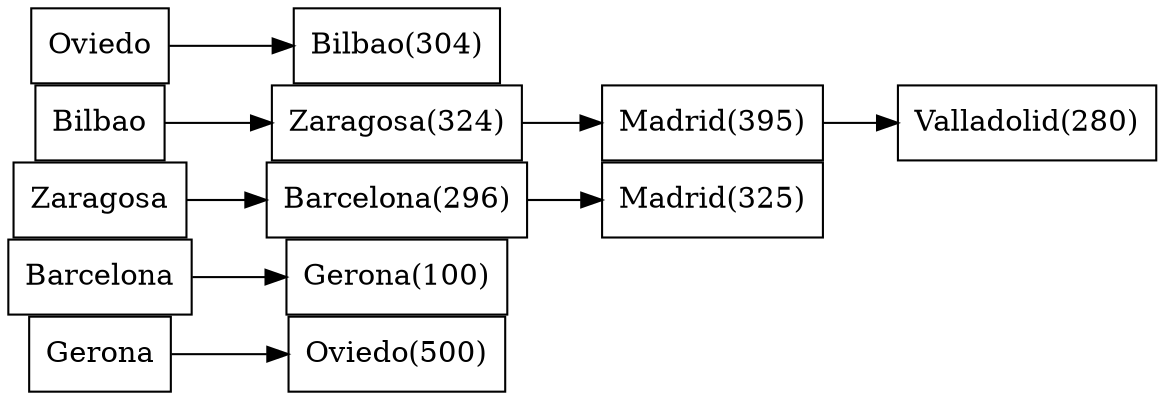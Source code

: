 digraph D {
rankdir=LR
node[shape=rectangle]
nodesep=0;

"Oviedo"->"Bilbao(304)";
"Oviedo"->"Bilbao"[style=invis];"Bilbao"->"Zaragosa(324)";
"Zaragosa(324)"->"Madrid(395)";
"Madrid(395)"->"Valladolid(280)";
"Bilbao"->"Zaragosa"[style=invis];"Zaragosa"->"Barcelona(296)";
"Barcelona(296)"->"Madrid(325)";
"Zaragosa"->"Barcelona"[style=invis];"Barcelona"->"Gerona(100)";
"Barcelona"->"Gerona"[style=invis];"Gerona"->"Oviedo(500)";
{rank=same;"Oviedo";"Bilbao";"Bilbao";"Zaragosa";"Zaragosa";"Barcelona";"Barcelona";"Gerona";"Gerona";}

}